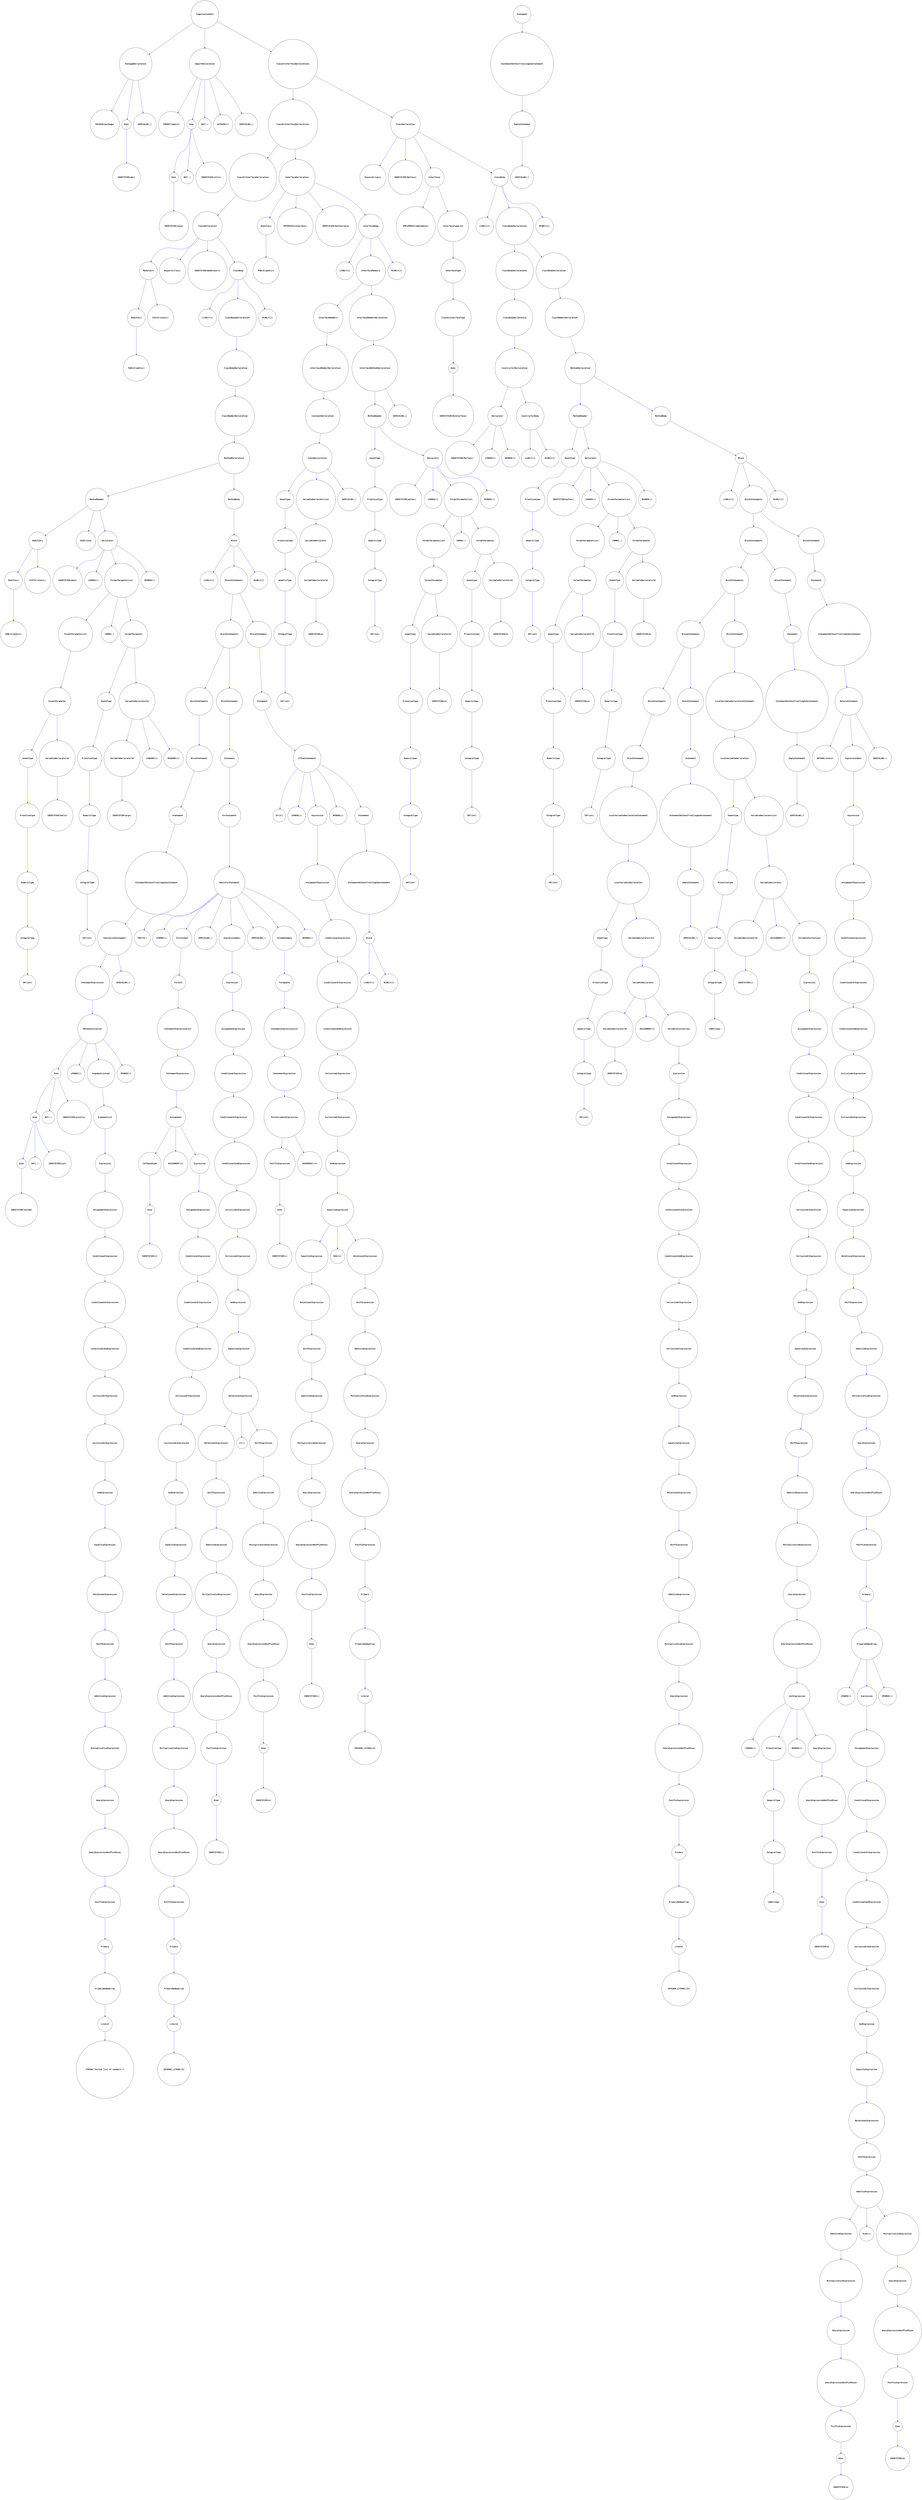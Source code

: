 digraph AST {
node [shape=circle,fontname="Courier-Bold",fontsize=16];
edge [color=blue];
node0[label="PACKAGE(package)"];
node1[label="IDENTIFIER(abc)"];
node2[label="Dims"];
node2 -> node1;
node3[label="SEMICOLON(;)"];
node4[label="PackageDeclaration"];
node4 -> node0;
node4 -> node2;
node4 -> node3;
node5[label="IMPORT(import)"];
node6[label="IDENTIFIER(java)"];
node7[label="Dims"];
node7 -> node6;
node8[label="DOT(.)"];
node9[label="IDENTIFIER(utils)"];
node10[label="Dims"];
node10 -> node7;
node10 -> node8;
node10 -> node9;
node11[label="DOT(.)"];
node12[label="ASTERIK(*)"];
node13[label="SEMICOLON(;)"];
node14[label="ImportDeclaration"];
node14 -> node5;
node14 -> node10;
node14 -> node11;
node14 -> node12;
node14 -> node13;
node15[label="PUBLIC(public)"];
node16[label="Modifiers"];
node16 -> node15;
node17[label="STATIC(static)"];
node18[label="Modifiers"];
node18 -> node16;
node18 -> node17;
node19[label="Keyword(class)"];
node20[label="IDENTIFIER(BubbleSort)"];
node21[label="LCURLY({)"];
node22[label="PUBLIC(public)"];
node23[label="Modifiers"];
node23 -> node22;
node24[label="STATIC(static)"];
node25[label="Modifiers"];
node25 -> node23;
node25 -> node24;
node26[label="VOID(void)"];
node27[label="IDENTIFIER(main)"];
node28[label="LPAREN(()"];
node29[label="INT(int)"];
node30[label="IntegralType"];
node30 -> node29;
node31[label="NumericType"];
node31 -> node30;
node32[label="PrimitiveType"];
node32 -> node31;
node33[label="UnannType"];
node33 -> node32;
node34[label="IDENTIFIER(hello)"];
node35[label="VariableDeclaratorId"];
node35 -> node34;
node36[label="FormalParameter"];
node36 -> node33;
node36 -> node35;
node37[label="FormalParameterList"];
node37 -> node36;
node38[label="COMMA(,)"];
node39[label="INT(int)"];
node40[label="IntegralType"];
node40 -> node39;
node41[label="NumericType"];
node41 -> node40;
node42[label="PrimitiveType"];
node42 -> node41;
node43[label="UnannType"];
node43 -> node42;
node44[label="IDENTIFIER(args)"];
node45[label="VariableDeclaratorId"];
node45 -> node44;
node46[label="LSQUARE([)"];
node47[label="RSQUARE(])"];
node48[label="VariableDeclaratorId"];
node48 -> node45;
node48 -> node46;
node48 -> node47;
node49[label="FormalParameter"];
node49 -> node43;
node49 -> node48;
node50[label="FormalParameterList"];
node50 -> node37;
node50 -> node38;
node50 -> node49;
node51[label="RPAREN())"];
node52[label="Declarator"];
node52 -> node27;
node52 -> node28;
node52 -> node50;
node52 -> node51;
node53[label="MethodHeader"];
node53 -> node25;
node53 -> node26;
node53 -> node52;
node54[label="LCURLY({)"];
node55[label="IDENTIFIER(System)"];
node56[label="Dims"];
node56 -> node55;
node57[label="DOT(.)"];
node58[label="IDENTIFIER(out)"];
node59[label="Dims"];
node59 -> node56;
node59 -> node57;
node59 -> node58;
node60[label="DOT(.)"];
node61[label="IDENTIFIER(println)"];
node62[label="Dims"];
node62 -> node59;
node62 -> node60;
node62 -> node61;
node63[label="LPAREN(()"];
node64[label="STRING(\"Sorted list of numbers:\")"];
node65[label="Literal"];
node65 -> node64;
node66[label="PrimaryNoNewArray"];
node66 -> node65;
node67[label="Primary"];
node67 -> node66;
node68[label="PostfixExpression"];
node68 -> node67;
node69[label="UnaryExpressionNotPlusMinus"];
node69 -> node68;
node70[label="UnaryExpression"];
node70 -> node69;
node71[label="MultiplicativeExpression"];
node71 -> node70;
node72[label="AdditiveExpression"];
node72 -> node71;
node73[label="ShiftExpression"];
node73 -> node72;
node74[label="RelationalExpression"];
node74 -> node73;
node75[label="EqualityExpression"];
node75 -> node74;
node76[label="AndExpression"];
node76 -> node75;
node77[label="ExclusiveOrExpression"];
node77 -> node76;
node78[label="InclusiveOrExpression"];
node78 -> node77;
node79[label="ConditionalAndExpression"];
node79 -> node78;
node80[label="ConditionalOrExpression"];
node80 -> node79;
node81[label="ConditionalExpression"];
node81 -> node80;
node82[label="AssignmentExpression"];
node82 -> node81;
node83[label="Expression"];
node83 -> node82;
node84[label="ArgumentList"];
node84 -> node83;
node85[label="ArgumentListopt"];
node85 -> node84;
node86[label="RPAREN())"];
node87[label="MethodInvocation"];
node87 -> node62;
node87 -> node63;
node87 -> node85;
node87 -> node86;
node88[label="StatementExpression"];
node88 -> node87;
node89[label="SEMICOLON(;)"];
node90[label="ExpressionStatement"];
node90 -> node88;
node90 -> node89;
node91[label="StatementWithoutTrailingSubstatement"];
node91 -> node90;
node92[label="Statement"];
node92 -> node91;
node93[label="BlockStatement"];
node93 -> node92;
node94[label="BlockStatements"];
node94 -> node93;
node95[label="FOR(for)"];
node96[label="LPAREN(()"];
node97[label="IDENTIFIER(c)"];
node98[label="Dims"];
node98 -> node97;
node99[label="LeftHandSide"];
node99 -> node98;
node100[label="ASSIGNMENT(=)"];
node101[label="INTEGER_LITERAL(0)"];
node102[label="Literal"];
node102 -> node101;
node103[label="PrimaryNoNewArray"];
node103 -> node102;
node104[label="Primary"];
node104 -> node103;
node105[label="PostfixExpression"];
node105 -> node104;
node106[label="UnaryExpressionNotPlusMinus"];
node106 -> node105;
node107[label="UnaryExpression"];
node107 -> node106;
node108[label="MultiplicativeExpression"];
node108 -> node107;
node109[label="AdditiveExpression"];
node109 -> node108;
node110[label="ShiftExpression"];
node110 -> node109;
node111[label="RelationalExpression"];
node111 -> node110;
node112[label="EqualityExpression"];
node112 -> node111;
node113[label="AndExpression"];
node113 -> node112;
node114[label="ExclusiveOrExpression"];
node114 -> node113;
node115[label="InclusiveOrExpression"];
node115 -> node114;
node116[label="ConditionalAndExpression"];
node116 -> node115;
node117[label="ConditionalOrExpression"];
node117 -> node116;
node118[label="ConditionalExpression"];
node118 -> node117;
node119[label="AssignmentExpression"];
node119 -> node118;
node120[label="Expression"];
node120 -> node119;
node121[label="Assignment"];
node121 -> node99;
node121 -> node100;
node121 -> node120;
node122[label="StatementExpression"];
node122 -> node121;
node123[label="StatementExpressionList"];
node123 -> node122;
node124[label="ForInit"];
node124 -> node123;
node125[label="ForInitOpt"];
node125 -> node124;
node126[label="SEMICOLON(;)"];
node127[label="IDENTIFIER(c)"];
node128[label="Dims"];
node128 -> node127;
node129[label="PostfixExpression"];
node129 -> node128;
node130[label="UnaryExpressionNotPlusMinus"];
node130 -> node129;
node131[label="UnaryExpression"];
node131 -> node130;
node132[label="MultiplicativeExpression"];
node132 -> node131;
node133[label="AdditiveExpression"];
node133 -> node132;
node134[label="ShiftExpression"];
node134 -> node133;
node135[label="RelationalExpression"];
node135 -> node134;
node136[label="LT(<)"];
node137[label="IDENTIFIER(n)"];
node138[label="Dims"];
node138 -> node137;
node139[label="PostfixExpression"];
node139 -> node138;
node140[label="UnaryExpressionNotPlusMinus"];
node140 -> node139;
node141[label="UnaryExpression"];
node141 -> node140;
node142[label="MultiplicativeExpression"];
node142 -> node141;
node143[label="AdditiveExpression"];
node143 -> node142;
node144[label="ShiftExpression"];
node144 -> node143;
node145[label="RelationalExpression"];
node145 -> node135;
node145 -> node136;
node145 -> node144;
node146[label="EqualityExpression"];
node146 -> node145;
node147[label="AndExpression"];
node147 -> node146;
node148[label="ExclusiveOrExpression"];
node148 -> node147;
node149[label="InclusiveOrExpression"];
node149 -> node148;
node150[label="ConditionalAndExpression"];
node150 -> node149;
node151[label="ConditionalOrExpression"];
node151 -> node150;
node152[label="ConditionalExpression"];
node152 -> node151;
node153[label="AssignmentExpression"];
node153 -> node152;
node154[label="Expression"];
node154 -> node153;
node155[label="ExpressionOpts"];
node155 -> node154;
node156[label="SEMICOLON(;)"];
node157[label="IDENTIFIER(c)"];
node158[label="Dims"];
node158 -> node157;
node159[label="PostfixExpression"];
node159 -> node158;
node160[label="INCREMENT(++)"];
node161[label="PostIncrementExpression"];
node161 -> node159;
node161 -> node160;
node162[label="StatementExpression"];
node162 -> node161;
node163[label="StatementExpressionList"];
node163 -> node162;
node164[label="ForUpdate"];
node164 -> node163;
node165[label="ForUpdateOpts"];
node165 -> node164;
node166[label="RPAREN())"];
node167[label="SEMICOLON(;)"];
node168[label="EmptyStatement"];
node168 -> node167;
node169[label="StatementWithoutTrailingSubstatement"];
node169 -> node168;
node170[label="Statement"];
node170 -> node169;
node171[label="BasicForStatement"];
node171 -> node95;
node171 -> node96;
node171 -> node125;
node171 -> node126;
node171 -> node155;
node171 -> node156;
node171 -> node165;
node171 -> node166;
node172[label="ForStatement"];
node172 -> node171;
node173[label="Statement"];
node173 -> node172;
node174[label="BlockStatement"];
node174 -> node173;
node175[label="BlockStatements"];
node175 -> node94;
node175 -> node174;
node176[label="IF(if)"];
node177[label="LPAREN(()"];
node178[label="IDENTIFIER(c)"];
node179[label="Dims"];
node179 -> node178;
node180[label="PostfixExpression"];
node180 -> node179;
node181[label="UnaryExpressionNotPlusMinus"];
node181 -> node180;
node182[label="UnaryExpression"];
node182 -> node181;
node183[label="MultiplicativeExpression"];
node183 -> node182;
node184[label="AdditiveExpression"];
node184 -> node183;
node185[label="ShiftExpression"];
node185 -> node184;
node186[label="RelationalExpression"];
node186 -> node185;
node187[label="EqualityExpression"];
node187 -> node186;
node188[label="DEQ(==)"];
node189[label="INTEGER_LITERAL(0)"];
node190[label="Literal"];
node190 -> node189;
node191[label="PrimaryNoNewArray"];
node191 -> node190;
node192[label="Primary"];
node192 -> node191;
node193[label="PostfixExpression"];
node193 -> node192;
node194[label="UnaryExpressionNotPlusMinus"];
node194 -> node193;
node195[label="UnaryExpression"];
node195 -> node194;
node196[label="MultiplicativeExpression"];
node196 -> node195;
node197[label="AdditiveExpression"];
node197 -> node196;
node198[label="ShiftExpression"];
node198 -> node197;
node199[label="RelationalExpression"];
node199 -> node198;
node200[label="EqualityExpression"];
node200 -> node187;
node200 -> node188;
node200 -> node199;
node201[label="AndExpression"];
node201 -> node200;
node202[label="ExclusiveOrExpression"];
node202 -> node201;
node203[label="InclusiveOrExpression"];
node203 -> node202;
node204[label="ConditionalAndExpression"];
node204 -> node203;
node205[label="ConditionalOrExpression"];
node205 -> node204;
node206[label="ConditionalExpression"];
node206 -> node205;
node207[label="AssignmentExpression"];
node207 -> node206;
node208[label="Expression"];
node208 -> node207;
node209[label="RPAREN())"];
node210[label="LCURLY({)"];
node211[label="RCURLY(})"];
node212[label="Block"];
node212 -> node210;
node212 -> node211;
node213[label="StatementWithoutTrailingSubstatement"];
node213 -> node212;
node214[label="Statement"];
node214 -> node213;
node215[label="IfThenStatement"];
node215 -> node176;
node215 -> node177;
node215 -> node208;
node215 -> node209;
node215 -> node214;
node216[label="Statement"];
node216 -> node215;
node217[label="BlockStatement"];
node217 -> node216;
node218[label="BlockStatements"];
node218 -> node175;
node218 -> node217;
node219[label="RCURLY(})"];
node220[label="Block"];
node220 -> node54;
node220 -> node218;
node220 -> node219;
node221[label="MethodBody"];
node221 -> node220;
node222[label="MethodDeclaration"];
node222 -> node53;
node222 -> node221;
node223[label="ClassMemberDeclaration"];
node223 -> node222;
node224[label="ClassBodyDeclaration"];
node224 -> node223;
node225[label="ClassBodyDeclarations"];
node225 -> node224;
node226[label="RCURLY(})"];
node227[label="ClassBody"];
node227 -> node21;
node227 -> node225;
node227 -> node226;
node228[label="ClassDeclaration"];
node228 -> node18;
node228 -> node19;
node228 -> node20;
node228 -> node227;
node229[label="ClassOrInterfaceDeclaration"];
node229 -> node228;
node230[label="PUBLIC(public)"];
node231[label="Modifiers"];
node231 -> node230;
node232[label="INTERFACE(interface)"];
node233[label="IDENTIFIER(MyInterface)"];
node234[label="LCURLY({)"];
node235[label="INT(int)"];
node236[label="IntegralType"];
node236 -> node235;
node237[label="NumericType"];
node237 -> node236;
node238[label="PrimitiveType"];
node238 -> node237;
node239[label="UnannType"];
node239 -> node238;
node240[label="IDENTIFIER(a)"];
node241[label="VariableDeclaratorId"];
node241 -> node240;
node242[label="VariableDeclarator"];
node242 -> node241;
node243[label="VariableDeclaratorList"];
node243 -> node242;
node244[label="SEMICOLON(;)"];
node245[label="FieldDeclaration"];
node245 -> node239;
node245 -> node243;
node245 -> node244;
node246[label="ConstantDeclaration"];
node246 -> node245;
node247[label="InterfaceMemberDeclaration"];
node247 -> node246;
node248[label="InterfaceMembers"];
node248 -> node247;
node249[label="INT(int)"];
node250[label="IntegralType"];
node250 -> node249;
node251[label="NumericType"];
node251 -> node250;
node252[label="PrimitiveType"];
node252 -> node251;
node253[label="UnannType"];
node253 -> node252;
node254[label="IDENTIFIER(myfunc)"];
node255[label="LPAREN(()"];
node256[label="INT(int)"];
node257[label="IntegralType"];
node257 -> node256;
node258[label="NumericType"];
node258 -> node257;
node259[label="PrimitiveType"];
node259 -> node258;
node260[label="UnannType"];
node260 -> node259;
node261[label="IDENTIFIER(a)"];
node262[label="VariableDeclaratorId"];
node262 -> node261;
node263[label="FormalParameter"];
node263 -> node260;
node263 -> node262;
node264[label="FormalParameterList"];
node264 -> node263;
node265[label="COMMA(,)"];
node266[label="INT(int)"];
node267[label="IntegralType"];
node267 -> node266;
node268[label="NumericType"];
node268 -> node267;
node269[label="PrimitiveType"];
node269 -> node268;
node270[label="UnannType"];
node270 -> node269;
node271[label="IDENTIFIER(b)"];
node272[label="VariableDeclaratorId"];
node272 -> node271;
node273[label="FormalParameter"];
node273 -> node270;
node273 -> node272;
node274[label="FormalParameterList"];
node274 -> node264;
node274 -> node265;
node274 -> node273;
node275[label="RPAREN())"];
node276[label="Declarator"];
node276 -> node254;
node276 -> node255;
node276 -> node274;
node276 -> node275;
node277[label="MethodHeader"];
node277 -> node253;
node277 -> node276;
node278[label="SEMICOLON(;)"];
node279[label="InterfaceMethodDeclaration"];
node279 -> node277;
node279 -> node278;
node280[label="InterfaceMemberDeclaration"];
node280 -> node279;
node281[label="InterfaceMembers"];
node281 -> node248;
node281 -> node280;
node282[label="RCURLY(})"];
node283[label="InterfaceBody"];
node283 -> node234;
node283 -> node281;
node283 -> node282;
node284[label="InterfaceDeclaration"];
node284 -> node231;
node284 -> node232;
node284 -> node233;
node284 -> node283;
node285[label="ClassOrInterfaceDeclarations"];
node285 -> node229;
node285 -> node284;
node286[label="Keyword(class)"];
node287[label="IDENTIFIER(MyClass)"];
node288[label="IMPLEMENTS(implements)"];
node289[label="IDENTIFIER(MyInterface)"];
node290[label="Dims"];
node290 -> node289;
node291[label="ClassOrInterfaceType"];
node291 -> node290;
node292[label="InterfaceType"];
node292 -> node291;
node293[label="InterfaceTypeList"];
node293 -> node292;
node294[label="Interfaces"];
node294 -> node288;
node294 -> node293;
node295[label="LCURLY({)"];
node296[label="IDENTIFIER(MyClass)"];
node297[label="LPAREN(()"];
node298[label="RPAREN())"];
node299[label="Declarator"];
node299 -> node296;
node299 -> node297;
node299 -> node298;
node300[label="LCURLY({)"];
node301[label="RCURLY(})"];
node302[label="ConstructorBody"];
node302 -> node300;
node302 -> node301;
node303[label="ConstructorDeclaration"];
node303 -> node299;
node303 -> node302;
node304[label="ClassBodyDeclaration"];
node304 -> node303;
node305[label="ClassBodyDeclarations"];
node305 -> node304;
node306[label="INT(int)"];
node307[label="IntegralType"];
node307 -> node306;
node308[label="NumericType"];
node308 -> node307;
node309[label="PrimitiveType"];
node309 -> node308;
node310[label="UnannType"];
node310 -> node309;
node311[label="IDENTIFIER(myfunc)"];
node312[label="LPAREN(()"];
node313[label="INT(int)"];
node314[label="IntegralType"];
node314 -> node313;
node315[label="NumericType"];
node315 -> node314;
node316[label="PrimitiveType"];
node316 -> node315;
node317[label="UnannType"];
node317 -> node316;
node318[label="IDENTIFIER(a)"];
node319[label="VariableDeclaratorId"];
node319 -> node318;
node320[label="FormalParameter"];
node320 -> node317;
node320 -> node319;
node321[label="FormalParameterList"];
node321 -> node320;
node322[label="COMMA(,)"];
node323[label="INT(int)"];
node324[label="IntegralType"];
node324 -> node323;
node325[label="NumericType"];
node325 -> node324;
node326[label="PrimitiveType"];
node326 -> node325;
node327[label="UnannType"];
node327 -> node326;
node328[label="IDENTIFIER(b)"];
node329[label="VariableDeclaratorId"];
node329 -> node328;
node330[label="FormalParameter"];
node330 -> node327;
node330 -> node329;
node331[label="FormalParameterList"];
node331 -> node321;
node331 -> node322;
node331 -> node330;
node332[label="RPAREN())"];
node333[label="Declarator"];
node333 -> node311;
node333 -> node312;
node333 -> node331;
node333 -> node332;
node334[label="MethodHeader"];
node334 -> node310;
node334 -> node333;
node335[label="LCURLY({)"];
node336[label="INT(int)"];
node337[label="IntegralType"];
node337 -> node336;
node338[label="NumericType"];
node338 -> node337;
node339[label="PrimitiveType"];
node339 -> node338;
node340[label="UnannType"];
node340 -> node339;
node341[label="IDENTIFIER(d)"];
node342[label="VariableDeclaratorId"];
node342 -> node341;
node343[label="ASSIGNMENT(=)"];
node344[label="INTEGER_LITERAL(23)"];
node345[label="Literal"];
node345 -> node344;
node346[label="PrimaryNoNewArray"];
node346 -> node345;
node347[label="Primary"];
node347 -> node346;
node348[label="PostfixExpression"];
node348 -> node347;
node349[label="UnaryExpressionNotPlusMinus"];
node349 -> node348;
node350[label="UnaryExpression"];
node350 -> node349;
node351[label="MultiplicativeExpression"];
node351 -> node350;
node352[label="AdditiveExpression"];
node352 -> node351;
node353[label="ShiftExpression"];
node353 -> node352;
node354[label="RelationalExpression"];
node354 -> node353;
node355[label="EqualityExpression"];
node355 -> node354;
node356[label="AndExpression"];
node356 -> node355;
node357[label="ExclusiveOrExpression"];
node357 -> node356;
node358[label="InclusiveOrExpression"];
node358 -> node357;
node359[label="ConditionalAndExpression"];
node359 -> node358;
node360[label="ConditionalOrExpression"];
node360 -> node359;
node361[label="ConditionalExpression"];
node361 -> node360;
node362[label="AssignmentExpression"];
node362 -> node361;
node363[label="Expression"];
node363 -> node362;
node364[label="VariableInitializer"];
node364 -> node363;
node365[label="VariableDeclarator"];
node365 -> node342;
node365 -> node343;
node365 -> node364;
node366[label="VariableDeclaratorList"];
node366 -> node365;
node367[label="LocalVariableDeclaration"];
node367 -> node340;
node367 -> node366;
node368[label="LocalVariableDeclarationStatement"];
node368 -> node367;
node369[label="BlockStatement"];
node369 -> node368;
node370[label="BlockStatements"];
node370 -> node369;
node371[label="SEMICOLON(;)"];
node372[label="EmptyStatement"];
node372 -> node371;
node373[label="StatementWithoutTrailingSubstatement"];
node373 -> node372;
node374[label="Statement"];
node374 -> node373;
node375[label="BlockStatement"];
node375 -> node374;
node376[label="BlockStatements"];
node376 -> node370;
node376 -> node375;
node377[label="LONG(long)"];
node378[label="IntegralType"];
node378 -> node377;
node379[label="NumericType"];
node379 -> node378;
node380[label="PrimitiveType"];
node380 -> node379;
node381[label="UnannType"];
node381 -> node380;
node382[label="IDENTIFIER(c)"];
node383[label="VariableDeclaratorId"];
node383 -> node382;
node384[label="ASSIGNMENT(=)"];
node385[label="LPAREN(()"];
node386[label="LONG(long)"];
node387[label="IntegralType"];
node387 -> node386;
node388[label="NumericType"];
node388 -> node387;
node389[label="PrimitiveType"];
node389 -> node388;
node390[label="RPAREN())"];
node391[label="IDENTIFIER(d)"];
node392[label="Dims"];
node392 -> node391;
node393[label="PostfixExpression"];
node393 -> node392;
node394[label="UnaryExpressionNotPlusMinus"];
node394 -> node393;
node395[label="UnaryExpression"];
node395 -> node394;
node396[label="CastExpression"];
node396 -> node385;
node396 -> node389;
node396 -> node390;
node396 -> node395;
node397[label="UnaryExpressionNotPlusMinus"];
node397 -> node396;
node398[label="UnaryExpression"];
node398 -> node397;
node399[label="MultiplicativeExpression"];
node399 -> node398;
node400[label="AdditiveExpression"];
node400 -> node399;
node401[label="ShiftExpression"];
node401 -> node400;
node402[label="RelationalExpression"];
node402 -> node401;
node403[label="EqualityExpression"];
node403 -> node402;
node404[label="AndExpression"];
node404 -> node403;
node405[label="ExclusiveOrExpression"];
node405 -> node404;
node406[label="InclusiveOrExpression"];
node406 -> node405;
node407[label="ConditionalAndExpression"];
node407 -> node406;
node408[label="ConditionalOrExpression"];
node408 -> node407;
node409[label="ConditionalExpression"];
node409 -> node408;
node410[label="AssignmentExpression"];
node410 -> node409;
node411[label="Expression"];
node411 -> node410;
node412[label="VariableInitializer"];
node412 -> node411;
node413[label="VariableDeclarator"];
node413 -> node383;
node413 -> node384;
node413 -> node412;
node414[label="VariableDeclaratorList"];
node414 -> node413;
node415[label="LocalVariableDeclaration"];
node415 -> node381;
node415 -> node414;
node416[label="LocalVariableDeclarationStatement"];
node416 -> node415;
node417[label="BlockStatement"];
node417 -> node416;
node418[label="BlockStatements"];
node418 -> node376;
node418 -> node417;
node419[label="SEMICOLON(;)"];
node420[label="EmptyStatement"];
node420 -> node419;
node421[label="StatementWithoutTrailingSubstatement"];
node421 -> node420;
node422[label="Statement"];
node422 -> node421;
node423[label="BlockStatement"];
node423 -> node422;
node424[label="BlockStatements"];
node424 -> node418;
node424 -> node423;
node425[label="RETURN(return)"];
node426[label="LPAREN(()"];
node427[label="IDENTIFIER(a)"];
node428[label="Dims"];
node428 -> node427;
node429[label="PostfixExpression"];
node429 -> node428;
node430[label="UnaryExpressionNotPlusMinus"];
node430 -> node429;
node431[label="UnaryExpression"];
node431 -> node430;
node432[label="MultiplicativeExpression"];
node432 -> node431;
node433[label="AdditiveExpression"];
node433 -> node432;
node434[label="PLUS(+)"];
node435[label="IDENTIFIER(b)"];
node436[label="Dims"];
node436 -> node435;
node437[label="PostfixExpression"];
node437 -> node436;
node438[label="UnaryExpressionNotPlusMinus"];
node438 -> node437;
node439[label="UnaryExpression"];
node439 -> node438;
node440[label="MultiplicativeExpression"];
node440 -> node439;
node441[label="AdditiveExpression"];
node441 -> node433;
node441 -> node434;
node441 -> node440;
node442[label="ShiftExpression"];
node442 -> node441;
node443[label="RelationalExpression"];
node443 -> node442;
node444[label="EqualityExpression"];
node444 -> node443;
node445[label="AndExpression"];
node445 -> node444;
node446[label="ExclusiveOrExpression"];
node446 -> node445;
node447[label="InclusiveOrExpression"];
node447 -> node446;
node448[label="ConditionalAndExpression"];
node448 -> node447;
node449[label="ConditionalOrExpression"];
node449 -> node448;
node450[label="ConditionalExpression"];
node450 -> node449;
node451[label="AssignmentExpression"];
node451 -> node450;
node452[label="Expression"];
node452 -> node451;
node453[label="RPAREN())"];
node454[label="PrimaryNoNewArray"];
node454 -> node426;
node454 -> node452;
node454 -> node453;
node455[label="Primary"];
node455 -> node454;
node456[label="PostfixExpression"];
node456 -> node455;
node457[label="UnaryExpressionNotPlusMinus"];
node457 -> node456;
node458[label="UnaryExpression"];
node458 -> node457;
node459[label="MultiplicativeExpression"];
node459 -> node458;
node460[label="AdditiveExpression"];
node460 -> node459;
node461[label="ShiftExpression"];
node461 -> node460;
node462[label="RelationalExpression"];
node462 -> node461;
node463[label="EqualityExpression"];
node463 -> node462;
node464[label="AndExpression"];
node464 -> node463;
node465[label="ExclusiveOrExpression"];
node465 -> node464;
node466[label="InclusiveOrExpression"];
node466 -> node465;
node467[label="ConditionalAndExpression"];
node467 -> node466;
node468[label="ConditionalOrExpression"];
node468 -> node467;
node469[label="ConditionalExpression"];
node469 -> node468;
node470[label="AssignmentExpression"];
node470 -> node469;
node471[label="Expression"];
node471 -> node470;
node472[label="ExpressionOpts"];
node472 -> node471;
node473[label="SEMICOLON(;)"];
node474[label="ReturnStatement"];
node474 -> node425;
node474 -> node472;
node474 -> node473;
node475[label="StatementWithoutTrailingSubstatement"];
node475 -> node474;
node476[label="Statement"];
node476 -> node475;
node477[label="BlockStatement"];
node477 -> node476;
node478[label="BlockStatements"];
node478 -> node424;
node478 -> node477;
node479[label="RCURLY(})"];
node480[label="Block"];
node480 -> node335;
node480 -> node478;
node480 -> node479;
node481[label="MethodBody"];
node481 -> node480;
node482[label="MethodDeclaration"];
node482 -> node334;
node482 -> node481;
node483[label="ClassMemberDeclaration"];
node483 -> node482;
node484[label="ClassBodyDeclaration"];
node484 -> node483;
node485[label="ClassBodyDeclarations"];
node485 -> node305;
node485 -> node484;
node486[label="RCURLY(})"];
node487[label="ClassBody"];
node487 -> node295;
node487 -> node485;
node487 -> node486;
node488[label="ClassDeclaration"];
node488 -> node286;
node488 -> node287;
node488 -> node294;
node488 -> node487;
node489[label="ClassOrInterfaceDeclarations"];
node489 -> node285;
node489 -> node488;
node490[label="CompilationUnit"];
node490 -> node4;
node490 -> node14;
node490 -> node489;
}